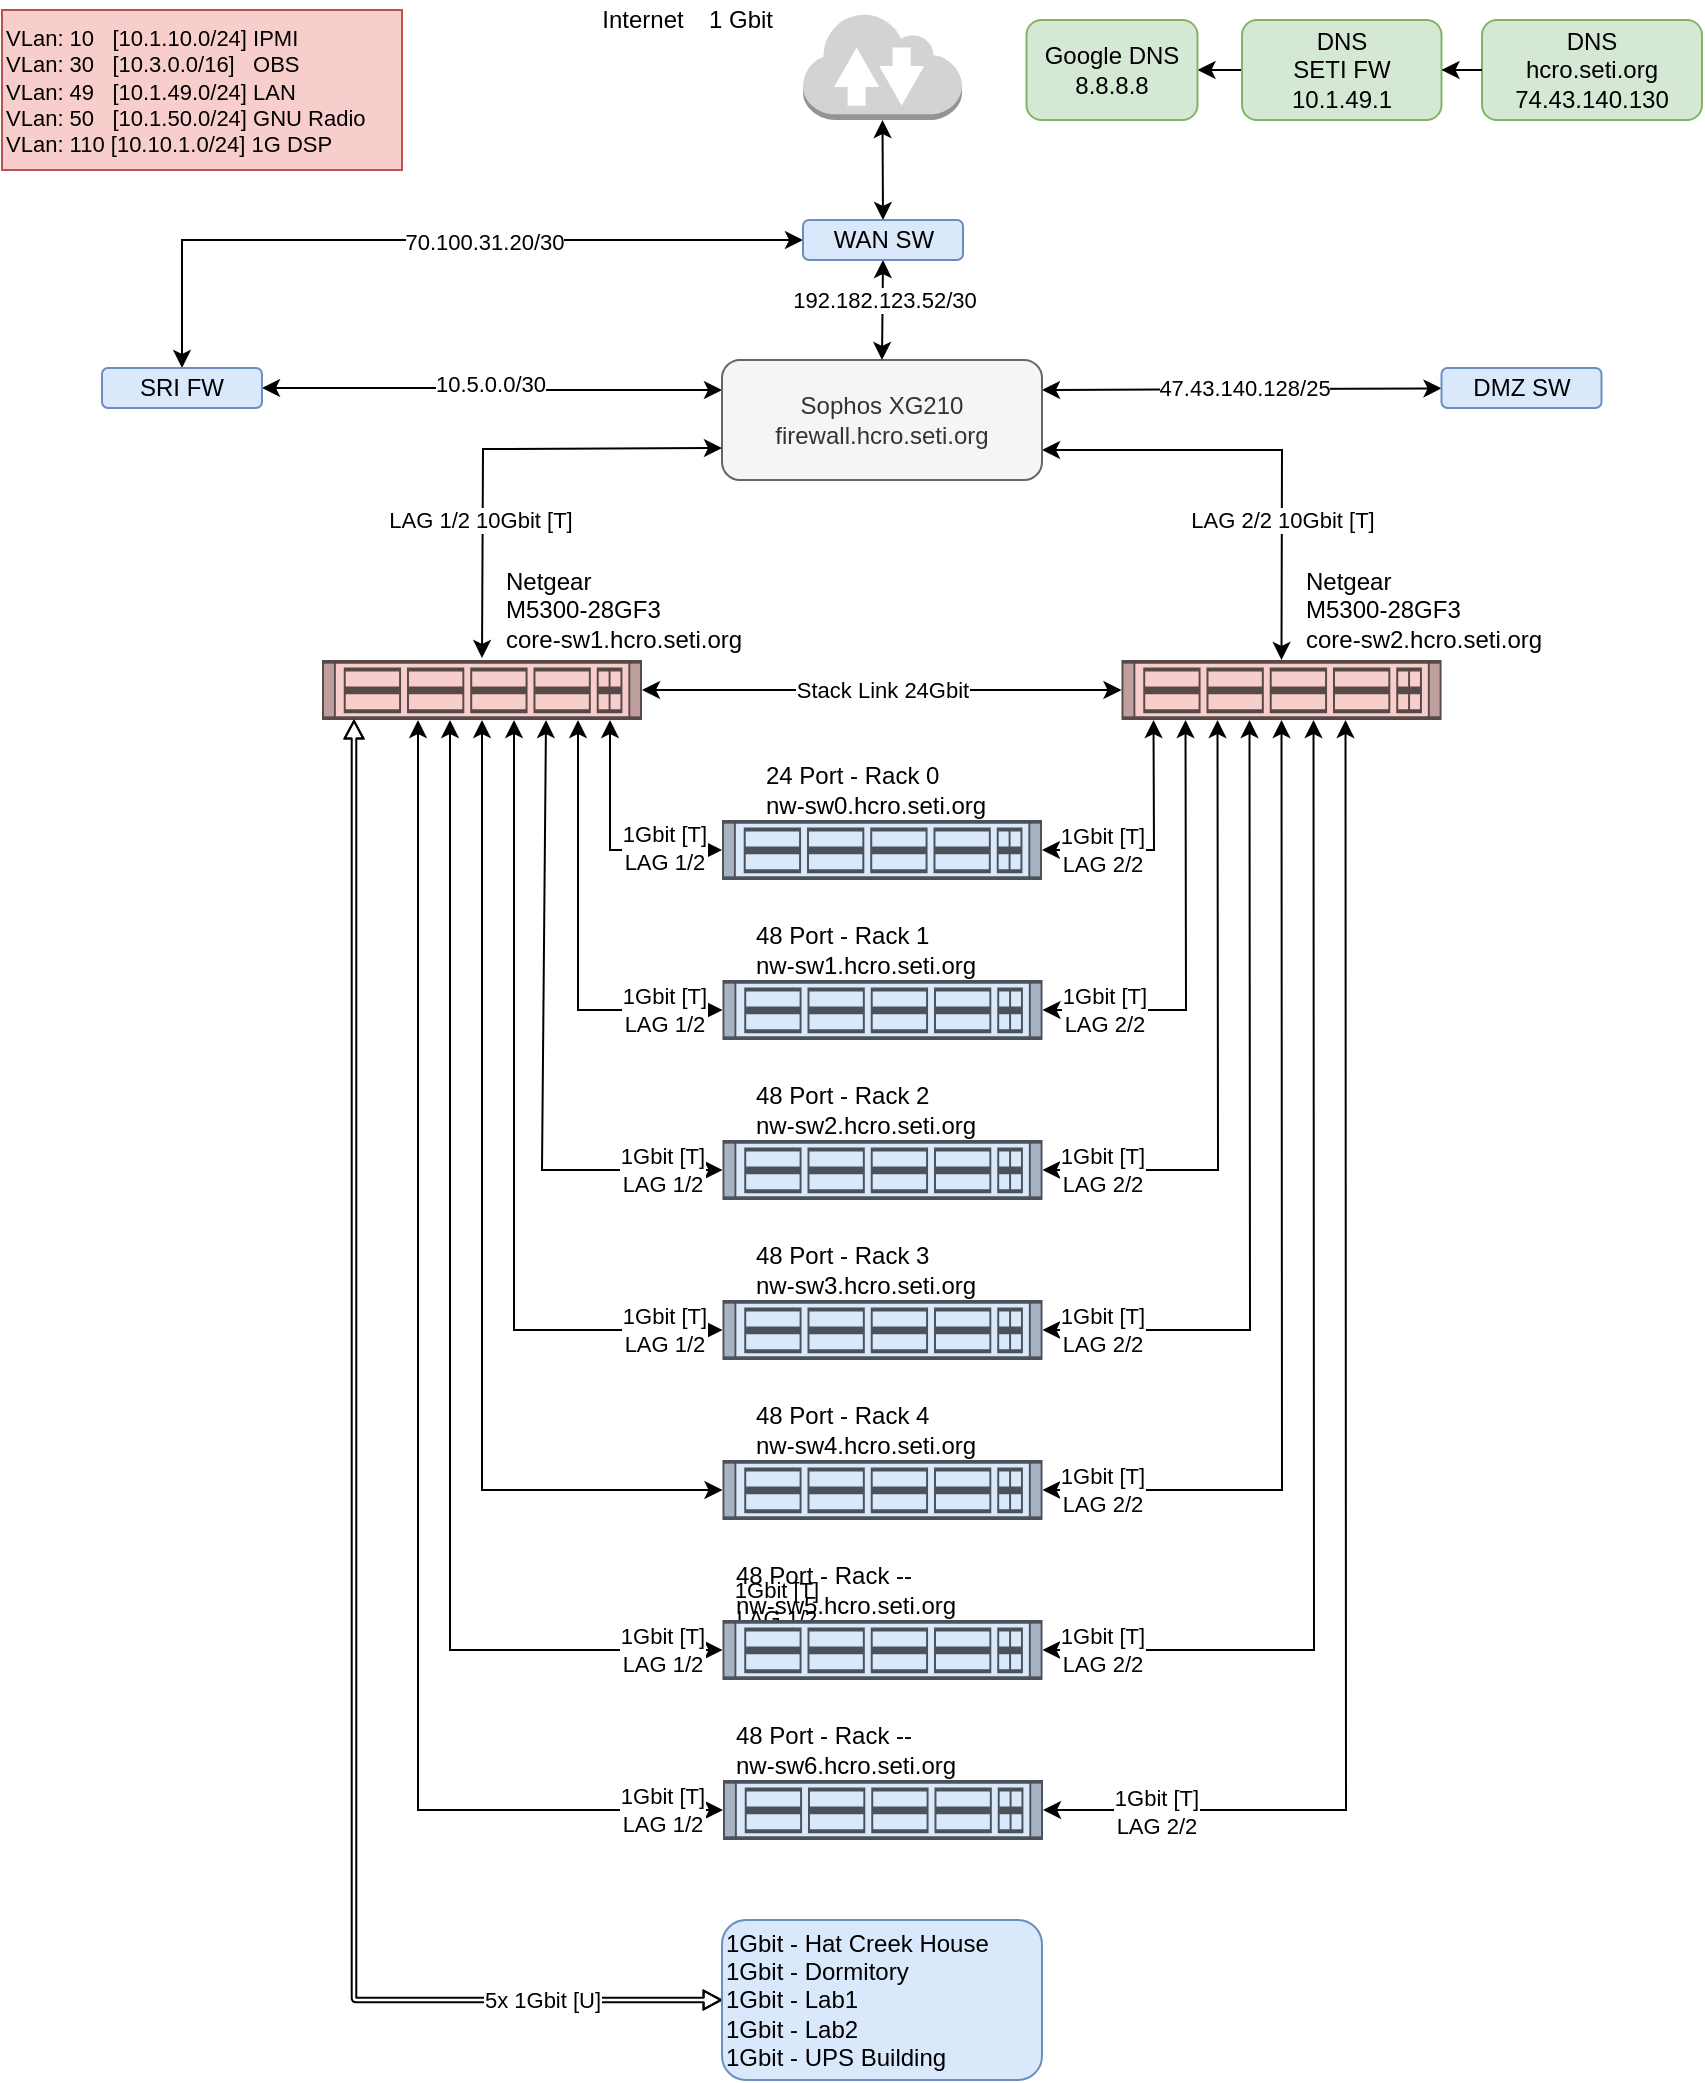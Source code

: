<mxfile version="13.7.9" type="device"><diagram id="acVlcwg54Op8fTkylgdc" name="Page-1"><mxGraphModel dx="1606" dy="892" grid="1" gridSize="10" guides="1" tooltips="1" connect="1" arrows="1" fold="1" page="1" pageScale="1" pageWidth="850" pageHeight="1100" math="0" shadow="0"><root><mxCell id="0"/><mxCell id="1" parent="0"/><mxCell id="Hm1WOY6nIJTZlzuOTEKv-63" style="edgeStyle=none;rounded=0;orthogonalLoop=1;jettySize=auto;html=1;exitX=0.5;exitY=1;exitDx=0;exitDy=0;exitPerimeter=0;entryX=0.5;entryY=0;entryDx=0;entryDy=0;startArrow=classic;startFill=1;" edge="1" parent="1" source="-Wp-BzOfsB0NkwMg3vQa-1" target="Hm1WOY6nIJTZlzuOTEKv-62"><mxGeometry relative="1" as="geometry"/></mxCell><mxCell id="-Wp-BzOfsB0NkwMg3vQa-1" value="" style="outlineConnect=0;dashed=0;verticalLabelPosition=bottom;verticalAlign=top;align=center;html=1;shape=mxgraph.aws3.internet_2;fillColor=#D2D3D3;gradientColor=none;" parent="1" vertex="1"><mxGeometry x="400.5" y="6" width="79.5" height="54" as="geometry"/></mxCell><mxCell id="QnEzOyH5O82RgATfIk3K-3" style="edgeStyle=orthogonalEdgeStyle;rounded=0;orthogonalLoop=1;jettySize=auto;html=1;exitX=0;exitY=0.25;exitDx=0;exitDy=0;startArrow=classic;startFill=1;" parent="1" source="-Wp-BzOfsB0NkwMg3vQa-2" target="-Wp-BzOfsB0NkwMg3vQa-12" edge="1"><mxGeometry relative="1" as="geometry"/></mxCell><mxCell id="QnEzOyH5O82RgATfIk3K-20" value="10.5.0.0/30" style="edgeLabel;html=1;align=center;verticalAlign=middle;resizable=0;points=[];" parent="QnEzOyH5O82RgATfIk3K-3" vertex="1" connectable="0"><mxGeometry x="0.018" y="-2" relative="1" as="geometry"><mxPoint as="offset"/></mxGeometry></mxCell><mxCell id="Hm1WOY6nIJTZlzuOTEKv-7" style="edgeStyle=none;rounded=0;orthogonalLoop=1;jettySize=auto;html=1;exitX=1;exitY=0.75;exitDx=0;exitDy=0;entryX=0.5;entryY=0;entryDx=0;entryDy=0;startArrow=classic;startFill=1;" edge="1" parent="1" source="-Wp-BzOfsB0NkwMg3vQa-2" target="Hm1WOY6nIJTZlzuOTEKv-6"><mxGeometry relative="1" as="geometry"><Array as="points"><mxPoint x="640" y="225"/></Array></mxGeometry></mxCell><mxCell id="Hm1WOY6nIJTZlzuOTEKv-21" value="LAG 2/2 10Gbit [T]" style="edgeLabel;html=1;align=center;verticalAlign=middle;resizable=0;points=[];" vertex="1" connectable="0" parent="Hm1WOY6nIJTZlzuOTEKv-7"><mxGeometry x="0.067" y="-38" relative="1" as="geometry"><mxPoint x="37.75" y="35.09" as="offset"/></mxGeometry></mxCell><mxCell id="Hm1WOY6nIJTZlzuOTEKv-10" style="edgeStyle=none;rounded=0;orthogonalLoop=1;jettySize=auto;html=1;exitX=1;exitY=0.25;exitDx=0;exitDy=0;startArrow=classic;startFill=1;" edge="1" parent="1" source="-Wp-BzOfsB0NkwMg3vQa-2" target="Hm1WOY6nIJTZlzuOTEKv-9"><mxGeometry relative="1" as="geometry"/></mxCell><mxCell id="Hm1WOY6nIJTZlzuOTEKv-11" value="47.43.140.128/25" style="edgeLabel;html=1;align=center;verticalAlign=middle;resizable=0;points=[];" vertex="1" connectable="0" parent="Hm1WOY6nIJTZlzuOTEKv-10"><mxGeometry x="0.011" y="1" relative="1" as="geometry"><mxPoint as="offset"/></mxGeometry></mxCell><mxCell id="-Wp-BzOfsB0NkwMg3vQa-2" value="Sophos XG210&lt;br&gt;firewall.hcro.seti.org" style="rounded=1;whiteSpace=wrap;html=1;fillColor=#f5f5f5;strokeColor=#666666;fontColor=#333333;" parent="1" vertex="1"><mxGeometry x="360" y="180" width="160" height="60" as="geometry"/></mxCell><mxCell id="-Wp-BzOfsB0NkwMg3vQa-3" value="" style="endArrow=classic;startArrow=classic;html=1;entryX=0.5;entryY=0;entryDx=0;entryDy=0;exitX=0.5;exitY=1;exitDx=0;exitDy=0;" parent="1" source="Hm1WOY6nIJTZlzuOTEKv-62" target="-Wp-BzOfsB0NkwMg3vQa-2" edge="1"><mxGeometry width="50" height="50" relative="1" as="geometry"><mxPoint x="425" y="100" as="sourcePoint"/><mxPoint x="160" y="280" as="targetPoint"/></mxGeometry></mxCell><mxCell id="QnEzOyH5O82RgATfIk3K-26" value="192.182.123.52/30" style="edgeLabel;html=1;align=center;verticalAlign=middle;resizable=0;points=[];" parent="-Wp-BzOfsB0NkwMg3vQa-3" vertex="1" connectable="0"><mxGeometry x="-0.036" y="-1" relative="1" as="geometry"><mxPoint x="0.99" y="-4.16" as="offset"/></mxGeometry></mxCell><mxCell id="Hm1WOY6nIJTZlzuOTEKv-64" style="edgeStyle=none;rounded=0;orthogonalLoop=1;jettySize=auto;html=1;exitX=0.5;exitY=0;exitDx=0;exitDy=0;entryX=0;entryY=0.5;entryDx=0;entryDy=0;startArrow=classic;startFill=1;" edge="1" parent="1" source="-Wp-BzOfsB0NkwMg3vQa-12" target="Hm1WOY6nIJTZlzuOTEKv-62"><mxGeometry relative="1" as="geometry"><Array as="points"><mxPoint x="90" y="120"/></Array></mxGeometry></mxCell><mxCell id="Hm1WOY6nIJTZlzuOTEKv-66" value="70.100.31.20/30" style="edgeLabel;html=1;align=center;verticalAlign=middle;resizable=0;points=[];" vertex="1" connectable="0" parent="Hm1WOY6nIJTZlzuOTEKv-64"><mxGeometry x="0.146" y="-1" relative="1" as="geometry"><mxPoint as="offset"/></mxGeometry></mxCell><mxCell id="-Wp-BzOfsB0NkwMg3vQa-12" value="SRI FW" style="rounded=1;whiteSpace=wrap;html=1;fillColor=#dae8fc;strokeColor=#6c8ebf;" parent="1" vertex="1"><mxGeometry x="50" y="184" width="80" height="20" as="geometry"/></mxCell><mxCell id="W76YgXxEqbnLoTMk_vsw-1" value="Internet" style="text;html=1;align=center;verticalAlign=middle;resizable=0;points=[];autosize=1;" parent="1" vertex="1"><mxGeometry x="290" width="60" height="20" as="geometry"/></mxCell><mxCell id="W76YgXxEqbnLoTMk_vsw-2" value="1 Gbit" style="text;html=1;align=center;verticalAlign=middle;resizable=0;points=[];autosize=1;" parent="1" vertex="1"><mxGeometry x="344.25" width="50" height="20" as="geometry"/></mxCell><mxCell id="QnEzOyH5O82RgATfIk3K-8" style="edgeStyle=orthogonalEdgeStyle;rounded=0;orthogonalLoop=1;jettySize=auto;html=1;exitX=0;exitY=0.75;exitDx=0;exitDy=0;startArrow=classic;startFill=1;entryX=0.5;entryY=0;entryDx=0;entryDy=0;" parent="1" edge="1"><mxGeometry relative="1" as="geometry"><mxPoint x="360" y="224" as="sourcePoint"/><mxPoint x="240" y="329" as="targetPoint"/></mxGeometry></mxCell><mxCell id="Hm1WOY6nIJTZlzuOTEKv-20" value="LAG 1/2 10Gbit [T]" style="edgeLabel;html=1;align=center;verticalAlign=middle;resizable=0;points=[];" vertex="1" connectable="0" parent="QnEzOyH5O82RgATfIk3K-8"><mxGeometry x="0.067" y="35" relative="1" as="geometry"><mxPoint x="-37" y="35" as="offset"/></mxGeometry></mxCell><mxCell id="QnEzOyH5O82RgATfIk3K-43" value="DNS&lt;br&gt;hcro.seti.org&lt;br&gt;74.43.140.130" style="rounded=1;whiteSpace=wrap;html=1;fillColor=#d5e8d4;strokeColor=#82b366;" parent="1" vertex="1"><mxGeometry x="740" y="10" width="110" height="50" as="geometry"/></mxCell><mxCell id="QnEzOyH5O82RgATfIk3K-46" style="edgeStyle=orthogonalEdgeStyle;rounded=0;orthogonalLoop=1;jettySize=auto;html=1;entryX=0;entryY=0.5;entryDx=0;entryDy=0;startArrow=classic;startFill=1;endArrow=none;endFill=0;" parent="1" source="QnEzOyH5O82RgATfIk3K-44" target="QnEzOyH5O82RgATfIk3K-43" edge="1"><mxGeometry relative="1" as="geometry"/></mxCell><mxCell id="QnEzOyH5O82RgATfIk3K-47" style="edgeStyle=orthogonalEdgeStyle;rounded=0;orthogonalLoop=1;jettySize=auto;html=1;entryX=1;entryY=0.5;entryDx=0;entryDy=0;startArrow=none;startFill=0;endArrow=classic;endFill=1;" parent="1" source="QnEzOyH5O82RgATfIk3K-44" target="QnEzOyH5O82RgATfIk3K-45" edge="1"><mxGeometry relative="1" as="geometry"/></mxCell><mxCell id="QnEzOyH5O82RgATfIk3K-44" value="DNS&lt;br&gt;SETI FW&lt;br&gt;10.1.49.1" style="rounded=1;whiteSpace=wrap;html=1;fillColor=#d5e8d4;strokeColor=#82b366;" parent="1" vertex="1"><mxGeometry x="620" y="10" width="99.75" height="50" as="geometry"/></mxCell><mxCell id="QnEzOyH5O82RgATfIk3K-45" value="Google DNS&lt;br&gt;8.8.8.8" style="rounded=1;whiteSpace=wrap;html=1;fillColor=#d5e8d4;strokeColor=#82b366;" parent="1" vertex="1"><mxGeometry x="512.25" y="10" width="85.5" height="50" as="geometry"/></mxCell><mxCell id="Hm1WOY6nIJTZlzuOTEKv-28" style="edgeStyle=none;rounded=0;orthogonalLoop=1;jettySize=auto;html=1;exitX=0.7;exitY=1;exitDx=0;exitDy=0;entryX=0;entryY=0.5;entryDx=0;entryDy=0;startArrow=classic;startFill=1;" edge="1" parent="1" source="pl-7MKPq9duxqX2L7ix8-8" target="Hm1WOY6nIJTZlzuOTEKv-15"><mxGeometry relative="1" as="geometry"><Array as="points"><mxPoint x="270" y="585"/></Array></mxGeometry></mxCell><mxCell id="Hm1WOY6nIJTZlzuOTEKv-39" value="1Gbit [T]&lt;br&gt;LAG 1/2" style="edgeLabel;html=1;align=center;verticalAlign=middle;resizable=0;points=[];" vertex="1" connectable="0" parent="Hm1WOY6nIJTZlzuOTEKv-28"><mxGeometry x="0.418" y="39" relative="1" as="geometry"><mxPoint x="20.99" y="1.33" as="offset"/></mxGeometry></mxCell><mxCell id="Hm1WOY6nIJTZlzuOTEKv-32" style="edgeStyle=none;rounded=0;orthogonalLoop=1;jettySize=auto;html=1;exitX=0.5;exitY=1;exitDx=0;exitDy=0;entryX=0;entryY=0.5;entryDx=0;entryDy=0;startArrow=classic;startFill=1;" edge="1" parent="1" source="pl-7MKPq9duxqX2L7ix8-8" target="Hm1WOY6nIJTZlzuOTEKv-14"><mxGeometry relative="1" as="geometry"><Array as="points"><mxPoint x="240" y="745"/></Array></mxGeometry></mxCell><mxCell id="Hm1WOY6nIJTZlzuOTEKv-43" value="1Gbit [T]&lt;br&gt;LAG 1/2" style="edgeLabel;html=1;align=center;verticalAlign=middle;resizable=0;points=[];" vertex="1" connectable="0" parent="Hm1WOY6nIJTZlzuOTEKv-32"><mxGeometry x="0.523" y="57" relative="1" as="geometry"><mxPoint x="90" y="57" as="offset"/></mxGeometry></mxCell><mxCell id="Hm1WOY6nIJTZlzuOTEKv-35" style="edgeStyle=none;rounded=0;orthogonalLoop=1;jettySize=auto;html=1;exitX=0.4;exitY=1;exitDx=0;exitDy=0;entryX=0;entryY=0.5;entryDx=0;entryDy=0;startArrow=classic;startFill=1;" edge="1" parent="1" source="pl-7MKPq9duxqX2L7ix8-8" target="Hm1WOY6nIJTZlzuOTEKv-33"><mxGeometry relative="1" as="geometry"><Array as="points"><mxPoint x="224" y="825"/></Array></mxGeometry></mxCell><mxCell id="Hm1WOY6nIJTZlzuOTEKv-45" value="1Gbit [T]&lt;br&gt;LAG 1/2" style="edgeLabel;html=1;align=center;verticalAlign=middle;resizable=0;points=[];" vertex="1" connectable="0" parent="Hm1WOY6nIJTZlzuOTEKv-35"><mxGeometry x="0.863" y="1" relative="1" as="geometry"><mxPoint x="11" y="1" as="offset"/></mxGeometry></mxCell><mxCell id="pl-7MKPq9duxqX2L7ix8-8" value="" style="shape=mxgraph.rack.cisco.cisco_nexus_3048_switch;html=1;labelPosition=right;align=left;spacingLeft=15;dashed=0;shadow=0;fillColor=#f8cecc;strokeColor=#b85450;points=[[0.25,0],[0.5,0],[0.75,0],[0,0.25],[0,0.5],[0,0.75],[0.1,1],[0.2,1],[0.3,1],[0.4,1],[0.5,1],[0.6,1],[0.7,1],[0.8,1],[0.9,1],[1,0.25],[1,0.5],[1,0.75]]" parent="1" vertex="1"><mxGeometry x="160" y="330" width="160" height="30" as="geometry"/></mxCell><mxCell id="pl-7MKPq9duxqX2L7ix8-22" value="Netgear&lt;br&gt;M5300-28GF3&lt;br&gt;core-sw1.hcro.seti.org" style="text;html=1;align=left;verticalAlign=middle;resizable=0;points=[];autosize=1;" parent="1" vertex="1"><mxGeometry x="250" y="280" width="130" height="50" as="geometry"/></mxCell><mxCell id="pl-7MKPq9duxqX2L7ix8-30" value="" style="shape=flexArrow;html=1;strokeColor=#000000;startArrow=block;sourcePerimeterSpacing=0;strokeWidth=1;endWidth=6.122;startWidth=6.122;targetPerimeterSpacing=0;startSize=2.571;width=2.286;endSize=2.571;exitX=0.1;exitY=1;exitDx=0;exitDy=0;entryX=0;entryY=0.5;entryDx=0;entryDy=0;" parent="1" edge="1" target="Hm1WOY6nIJTZlzuOTEKv-61" source="pl-7MKPq9duxqX2L7ix8-8"><mxGeometry width="50" height="50" relative="1" as="geometry"><mxPoint x="170" y="1020" as="sourcePoint"/><mxPoint x="259" y="1020" as="targetPoint"/><Array as="points"><mxPoint x="176" y="1000"/></Array></mxGeometry></mxCell><mxCell id="pl-7MKPq9duxqX2L7ix8-31" value="5x 1Gbit [U]" style="edgeLabel;html=1;align=center;verticalAlign=middle;resizable=0;points=[];" parent="pl-7MKPq9duxqX2L7ix8-30" vertex="1" connectable="0"><mxGeometry x="0.264" relative="1" as="geometry"><mxPoint x="94" y="119.17" as="offset"/></mxGeometry></mxCell><mxCell id="pl-7MKPq9duxqX2L7ix8-35" value="&lt;span style=&quot;font-size: 11px&quot;&gt;VLan: 10&amp;nbsp; &amp;nbsp;[10.1.10.0/24] IPMI&lt;/span&gt;&lt;br style=&quot;font-size: 11px&quot;&gt;&lt;div style=&quot;font-size: 11px&quot;&gt;VLan: 30&amp;nbsp; &amp;nbsp;[10.3.0.0/16]&amp;nbsp; &amp;nbsp;OBS&lt;/div&gt;&lt;div style=&quot;font-size: 11px&quot;&gt;VLan: 49&amp;nbsp; &amp;nbsp;[10.1.49.0/24] LAN&lt;/div&gt;&lt;div style=&quot;font-size: 11px&quot;&gt;VLan: 50&amp;nbsp; &amp;nbsp;[10.1.50.0/24] GNU Radio&lt;/div&gt;&lt;div style=&quot;font-size: 11px&quot;&gt;&lt;span&gt;VLan: 110 [10.10.1.0/24] 1G DSP&lt;/span&gt;&lt;/div&gt;" style="text;html=1;align=left;verticalAlign=middle;resizable=0;points=[];autosize=1;fillColor=#f8cecc;strokeColor=#b85450;" parent="1" vertex="1"><mxGeometry y="5" width="200" height="80" as="geometry"/></mxCell><mxCell id="Hm1WOY6nIJTZlzuOTEKv-8" value="Stack Link 24Gbit" style="edgeStyle=none;rounded=0;orthogonalLoop=1;jettySize=auto;html=1;exitX=0;exitY=0.5;exitDx=0;exitDy=0;entryX=1;entryY=0.5;entryDx=0;entryDy=0;startArrow=classic;startFill=1;" edge="1" parent="1" source="Hm1WOY6nIJTZlzuOTEKv-6" target="pl-7MKPq9duxqX2L7ix8-8"><mxGeometry relative="1" as="geometry"/></mxCell><mxCell id="Hm1WOY6nIJTZlzuOTEKv-22" value="1Gbit [T]&lt;br&gt;LAG 2/2" style="edgeStyle=none;rounded=0;orthogonalLoop=1;jettySize=auto;html=1;exitX=0.1;exitY=1;exitDx=0;exitDy=0;entryX=1;entryY=0.5;entryDx=0;entryDy=0;startArrow=classic;startFill=1;" edge="1" parent="1" source="Hm1WOY6nIJTZlzuOTEKv-6" target="Hm1WOY6nIJTZlzuOTEKv-12"><mxGeometry x="0.504" relative="1" as="geometry"><Array as="points"><mxPoint x="576" y="425"/></Array><mxPoint as="offset"/></mxGeometry></mxCell><mxCell id="Hm1WOY6nIJTZlzuOTEKv-26" value="1Gbit [T]&lt;br&gt;LAG 2/2" style="edgeStyle=none;rounded=0;orthogonalLoop=1;jettySize=auto;html=1;exitX=0.3;exitY=1;exitDx=0;exitDy=0;entryX=1;entryY=0.5;entryDx=0;entryDy=0;startArrow=classic;startFill=1;" edge="1" parent="1" source="Hm1WOY6nIJTZlzuOTEKv-6" target="Hm1WOY6nIJTZlzuOTEKv-15"><mxGeometry x="0.81" relative="1" as="geometry"><Array as="points"><mxPoint x="608" y="585"/><mxPoint x="540" y="585"/></Array><mxPoint as="offset"/></mxGeometry></mxCell><mxCell id="Hm1WOY6nIJTZlzuOTEKv-27" style="edgeStyle=none;rounded=0;orthogonalLoop=1;jettySize=auto;html=1;exitX=0.2;exitY=1;exitDx=0;exitDy=0;entryX=1;entryY=0.5;entryDx=0;entryDy=0;startArrow=classic;startFill=1;" edge="1" parent="1" source="Hm1WOY6nIJTZlzuOTEKv-6" target="Hm1WOY6nIJTZlzuOTEKv-13"><mxGeometry relative="1" as="geometry"><Array as="points"><mxPoint x="592" y="505"/></Array></mxGeometry></mxCell><mxCell id="Hm1WOY6nIJTZlzuOTEKv-37" value="1Gbit [T]&lt;br&gt;LAG 2/2" style="edgeLabel;html=1;align=center;verticalAlign=middle;resizable=0;points=[];" vertex="1" connectable="0" parent="Hm1WOY6nIJTZlzuOTEKv-27"><mxGeometry x="0.658" y="-1" relative="1" as="geometry"><mxPoint x="-7" y="1" as="offset"/></mxGeometry></mxCell><mxCell id="Hm1WOY6nIJTZlzuOTEKv-29" style="edgeStyle=none;rounded=0;orthogonalLoop=1;jettySize=auto;html=1;exitX=0.4;exitY=1;exitDx=0;exitDy=0;entryX=1;entryY=0.5;entryDx=0;entryDy=0;startArrow=classic;startFill=1;" edge="1" parent="1" source="Hm1WOY6nIJTZlzuOTEKv-6" target="Hm1WOY6nIJTZlzuOTEKv-16"><mxGeometry relative="1" as="geometry"><Array as="points"><mxPoint x="624" y="665"/></Array></mxGeometry></mxCell><mxCell id="Hm1WOY6nIJTZlzuOTEKv-40" value="1Gbit [T]&lt;br&gt;LAG 2/2" style="edgeLabel;html=1;align=center;verticalAlign=middle;resizable=0;points=[];" vertex="1" connectable="0" parent="Hm1WOY6nIJTZlzuOTEKv-29"><mxGeometry x="0.855" y="1" relative="1" as="geometry"><mxPoint x="0.17" y="-1" as="offset"/></mxGeometry></mxCell><mxCell id="Hm1WOY6nIJTZlzuOTEKv-31" style="edgeStyle=none;rounded=0;orthogonalLoop=1;jettySize=auto;html=1;exitX=0.5;exitY=1;exitDx=0;exitDy=0;entryX=1;entryY=0.5;entryDx=0;entryDy=0;startArrow=classic;startFill=1;" edge="1" parent="1" source="Hm1WOY6nIJTZlzuOTEKv-6" target="Hm1WOY6nIJTZlzuOTEKv-14"><mxGeometry relative="1" as="geometry"><Array as="points"><mxPoint x="640" y="745"/></Array></mxGeometry></mxCell><mxCell id="Hm1WOY6nIJTZlzuOTEKv-42" value="1Gbit [T]&lt;br&gt;LAG 2/2" style="edgeLabel;html=1;align=center;verticalAlign=middle;resizable=0;points=[];" vertex="1" connectable="0" parent="Hm1WOY6nIJTZlzuOTEKv-31"><mxGeometry x="0.856" y="1" relative="1" as="geometry"><mxPoint x="-6.67" y="-1" as="offset"/></mxGeometry></mxCell><mxCell id="Hm1WOY6nIJTZlzuOTEKv-6" value="" style="shape=mxgraph.rack.cisco.cisco_nexus_3048_switch;html=1;labelPosition=right;align=left;spacingLeft=15;dashed=0;shadow=0;fillColor=#f8cecc;strokeColor=#b85450;points=[[0.25,0],[0.5,0],[0.75,0],[0,0.25],[0,0.5],[0,0.75],[0.1,1],[0.2,1],[0.3,1],[0.4,1],[0.5,1],[0.6,1],[0.7,1],[0.8,1],[0.9,1],[1,0.25],[1,0.5],[1,0.75]]" vertex="1" parent="1"><mxGeometry x="559.75" y="330" width="160" height="30" as="geometry"/></mxCell><mxCell id="Hm1WOY6nIJTZlzuOTEKv-9" value="DMZ SW" style="rounded=1;whiteSpace=wrap;html=1;fillColor=#dae8fc;strokeColor=#6c8ebf;" vertex="1" parent="1"><mxGeometry x="719.75" y="184" width="80" height="20" as="geometry"/></mxCell><mxCell id="Hm1WOY6nIJTZlzuOTEKv-23" style="edgeStyle=none;rounded=0;orthogonalLoop=1;jettySize=auto;html=1;exitX=0;exitY=0.5;exitDx=0;exitDy=0;entryX=0.9;entryY=1;entryDx=0;entryDy=0;startArrow=classic;startFill=1;" edge="1" parent="1" source="Hm1WOY6nIJTZlzuOTEKv-12" target="pl-7MKPq9duxqX2L7ix8-8"><mxGeometry relative="1" as="geometry"><Array as="points"><mxPoint x="304" y="425"/></Array></mxGeometry></mxCell><mxCell id="Hm1WOY6nIJTZlzuOTEKv-36" value="1Gbit [T]&lt;br&gt;LAG 1/2" style="edgeLabel;html=1;align=center;verticalAlign=middle;resizable=0;points=[];" vertex="1" connectable="0" parent="Hm1WOY6nIJTZlzuOTEKv-23"><mxGeometry x="-0.515" y="-1" relative="1" as="geometry"><mxPoint as="offset"/></mxGeometry></mxCell><mxCell id="Hm1WOY6nIJTZlzuOTEKv-12" value="" style="shape=mxgraph.rack.cisco.cisco_nexus_3048_switch;html=1;labelPosition=right;align=left;spacingLeft=15;dashed=0;shadow=0;fillColor=#dae8fc;strokeColor=#6c8ebf;points=[[0.25,0],[0.5,0],[0.75,0],[0,0.25],[0,0.5],[0,0.75],[0.25,1],[0.5,1],[0.75,1],[1,0.25],[1,0.5],[1,0.75]]" vertex="1" parent="1"><mxGeometry x="360" y="410" width="160" height="30" as="geometry"/></mxCell><mxCell id="Hm1WOY6nIJTZlzuOTEKv-25" style="edgeStyle=none;rounded=0;orthogonalLoop=1;jettySize=auto;html=1;exitX=0;exitY=0.5;exitDx=0;exitDy=0;entryX=0.8;entryY=1;entryDx=0;entryDy=0;startArrow=classic;startFill=1;" edge="1" parent="1" source="Hm1WOY6nIJTZlzuOTEKv-13" target="pl-7MKPq9duxqX2L7ix8-8"><mxGeometry relative="1" as="geometry"><Array as="points"><mxPoint x="288" y="505"/></Array></mxGeometry></mxCell><mxCell id="Hm1WOY6nIJTZlzuOTEKv-38" value="1Gbit [T]&lt;br&gt;LAG 1/2" style="edgeLabel;html=1;align=center;verticalAlign=middle;resizable=0;points=[];" vertex="1" connectable="0" parent="Hm1WOY6nIJTZlzuOTEKv-25"><mxGeometry x="-0.651" relative="1" as="geometry"><mxPoint x="8.08" as="offset"/></mxGeometry></mxCell><mxCell id="Hm1WOY6nIJTZlzuOTEKv-13" value="" style="shape=mxgraph.rack.cisco.cisco_nexus_3048_switch;html=1;labelPosition=right;align=left;spacingLeft=15;dashed=0;shadow=0;fillColor=#dae8fc;strokeColor=#6c8ebf;points=[[0.25,0],[0.5,0],[0.75,0],[0,0.25],[0,0.5],[0,0.75],[0.25,1],[0.5,1],[0.75,1],[1,0.25],[1,0.5],[1,0.75]]" vertex="1" parent="1"><mxGeometry x="360.25" y="490" width="160" height="30" as="geometry"/></mxCell><mxCell id="Hm1WOY6nIJTZlzuOTEKv-14" value="" style="shape=mxgraph.rack.cisco.cisco_nexus_3048_switch;html=1;labelPosition=right;align=left;spacingLeft=15;dashed=0;shadow=0;fillColor=#dae8fc;strokeColor=#6c8ebf;points=[[0.25,0],[0.5,0],[0.75,0],[0,0.25],[0,0.5],[0,0.75],[0.25,1],[0.5,1],[0.75,1],[1,0.25],[1,0.5],[1,0.75]]" vertex="1" parent="1"><mxGeometry x="360.25" y="730" width="160" height="30" as="geometry"/></mxCell><mxCell id="Hm1WOY6nIJTZlzuOTEKv-15" value="" style="shape=mxgraph.rack.cisco.cisco_nexus_3048_switch;html=1;labelPosition=right;align=left;spacingLeft=15;dashed=0;shadow=0;fillColor=#dae8fc;strokeColor=#6c8ebf;points=[[0.25,0],[0.5,0],[0.75,0],[0,0.25],[0,0.5],[0,0.75],[0.25,1],[0.5,1],[0.75,1],[1,0.25],[1,0.5],[1,0.75]]" vertex="1" parent="1"><mxGeometry x="360.25" y="570" width="160" height="30" as="geometry"/></mxCell><mxCell id="Hm1WOY6nIJTZlzuOTEKv-30" style="edgeStyle=none;rounded=0;orthogonalLoop=1;jettySize=auto;html=1;exitX=0;exitY=0.5;exitDx=0;exitDy=0;entryX=0.6;entryY=1;entryDx=0;entryDy=0;startArrow=classic;startFill=1;" edge="1" parent="1" source="Hm1WOY6nIJTZlzuOTEKv-16" target="pl-7MKPq9duxqX2L7ix8-8"><mxGeometry relative="1" as="geometry"><Array as="points"><mxPoint x="256" y="665"/></Array></mxGeometry></mxCell><mxCell id="Hm1WOY6nIJTZlzuOTEKv-41" value="1Gbit [T]&lt;br&gt;LAG 1/2" style="edgeLabel;html=1;align=center;verticalAlign=middle;resizable=0;points=[];" vertex="1" connectable="0" parent="Hm1WOY6nIJTZlzuOTEKv-30"><mxGeometry x="-0.843" y="1" relative="1" as="geometry"><mxPoint x="2.25" y="-1" as="offset"/></mxGeometry></mxCell><mxCell id="Hm1WOY6nIJTZlzuOTEKv-16" value="" style="shape=mxgraph.rack.cisco.cisco_nexus_3048_switch;html=1;labelPosition=right;align=left;spacingLeft=15;dashed=0;shadow=0;fillColor=#dae8fc;strokeColor=#6c8ebf;points=[[0.25,0],[0.5,0],[0.75,0],[0,0.25],[0,0.5],[0,0.75],[0.25,1],[0.5,1],[0.75,1],[1,0.25],[1,0.5],[1,0.75]]" vertex="1" parent="1"><mxGeometry x="360.25" y="650" width="160" height="30" as="geometry"/></mxCell><mxCell id="Hm1WOY6nIJTZlzuOTEKv-17" value="Netgear&lt;br&gt;M5300-28GF3&lt;br&gt;core-sw2.hcro.seti.org" style="text;html=1;align=left;verticalAlign=middle;resizable=0;points=[];autosize=1;" vertex="1" parent="1"><mxGeometry x="650" y="280" width="130" height="50" as="geometry"/></mxCell><mxCell id="Hm1WOY6nIJTZlzuOTEKv-34" style="edgeStyle=none;rounded=0;orthogonalLoop=1;jettySize=auto;html=1;exitX=1;exitY=0.5;exitDx=0;exitDy=0;entryX=0.6;entryY=1;entryDx=0;entryDy=0;startArrow=classic;startFill=1;" edge="1" parent="1" source="Hm1WOY6nIJTZlzuOTEKv-33" target="Hm1WOY6nIJTZlzuOTEKv-6"><mxGeometry relative="1" as="geometry"><Array as="points"><mxPoint x="656" y="825"/></Array></mxGeometry></mxCell><mxCell id="Hm1WOY6nIJTZlzuOTEKv-44" value="1Gbit [T]&lt;br&gt;LAG 2/2" style="edgeLabel;html=1;align=center;verticalAlign=middle;resizable=0;points=[];" vertex="1" connectable="0" parent="Hm1WOY6nIJTZlzuOTEKv-34"><mxGeometry x="-0.865" relative="1" as="geometry"><mxPoint x="-11.08" as="offset"/></mxGeometry></mxCell><mxCell id="Hm1WOY6nIJTZlzuOTEKv-33" value="" style="shape=mxgraph.rack.cisco.cisco_nexus_3048_switch;html=1;labelPosition=right;align=left;spacingLeft=15;dashed=0;shadow=0;fillColor=#dae8fc;strokeColor=#6c8ebf;points=[[0.25,0],[0.5,0],[0.75,0],[0,0.25],[0,0.5],[0,0.75],[0.25,1],[0.5,1],[0.75,1],[1,0.25],[1,0.5],[1,0.75]]" vertex="1" parent="1"><mxGeometry x="360.25" y="810" width="160" height="30" as="geometry"/></mxCell><mxCell id="Hm1WOY6nIJTZlzuOTEKv-46" value="24 Port - Rack 0&lt;br&gt;nw-sw0.hcro.seti.org" style="text;html=1;align=left;verticalAlign=middle;resizable=0;points=[];autosize=1;" vertex="1" parent="1"><mxGeometry x="380" y="380" width="130" height="30" as="geometry"/></mxCell><mxCell id="Hm1WOY6nIJTZlzuOTEKv-47" value="48 Port - Rack 1&lt;br&gt;nw-sw1.hcro.seti.org" style="text;html=1;align=left;verticalAlign=middle;resizable=0;points=[];autosize=1;" vertex="1" parent="1"><mxGeometry x="375" y="460" width="130" height="30" as="geometry"/></mxCell><mxCell id="Hm1WOY6nIJTZlzuOTEKv-48" value="48 Port - Rack 2&lt;br&gt;nw-sw2.hcro.seti.org" style="text;html=1;align=left;verticalAlign=middle;resizable=0;points=[];autosize=1;" vertex="1" parent="1"><mxGeometry x="375" y="540" width="130" height="30" as="geometry"/></mxCell><mxCell id="Hm1WOY6nIJTZlzuOTEKv-49" value="48 Port - Rack 3&lt;br&gt;nw-sw3.hcro.seti.org" style="text;html=1;align=left;verticalAlign=middle;resizable=0;points=[];autosize=1;" vertex="1" parent="1"><mxGeometry x="375" y="620" width="130" height="30" as="geometry"/></mxCell><mxCell id="Hm1WOY6nIJTZlzuOTEKv-50" value="48 Port - Rack --&lt;br&gt;nw-sw5.hcro.seti.org" style="text;html=1;align=left;verticalAlign=middle;resizable=0;points=[];autosize=1;" vertex="1" parent="1"><mxGeometry x="365" y="780" width="130" height="30" as="geometry"/></mxCell><mxCell id="Hm1WOY6nIJTZlzuOTEKv-51" value="48 Port - Rack 4&lt;br&gt;nw-sw4.hcro.seti.org" style="text;html=1;align=left;verticalAlign=middle;resizable=0;points=[];autosize=1;" vertex="1" parent="1"><mxGeometry x="375" y="700" width="130" height="30" as="geometry"/></mxCell><mxCell id="Hm1WOY6nIJTZlzuOTEKv-56" style="edgeStyle=none;rounded=0;orthogonalLoop=1;jettySize=auto;html=1;exitX=1;exitY=0.5;exitDx=0;exitDy=0;entryX=0.7;entryY=1;entryDx=0;entryDy=0;startArrow=classic;startFill=1;" edge="1" parent="1" source="Hm1WOY6nIJTZlzuOTEKv-54" target="Hm1WOY6nIJTZlzuOTEKv-6"><mxGeometry relative="1" as="geometry"><Array as="points"><mxPoint x="672" y="905"/></Array></mxGeometry></mxCell><mxCell id="Hm1WOY6nIJTZlzuOTEKv-57" value="1Gbit [T]&lt;br&gt;LAG 2/2" style="edgeLabel;html=1;align=center;verticalAlign=middle;resizable=0;points=[];" vertex="1" connectable="0" parent="Hm1WOY6nIJTZlzuOTEKv-56"><mxGeometry x="-0.839" y="-1" relative="1" as="geometry"><mxPoint as="offset"/></mxGeometry></mxCell><mxCell id="Hm1WOY6nIJTZlzuOTEKv-58" style="edgeStyle=none;rounded=0;orthogonalLoop=1;jettySize=auto;html=1;exitX=0;exitY=0.5;exitDx=0;exitDy=0;entryX=0.3;entryY=1;entryDx=0;entryDy=0;startArrow=classic;startFill=1;" edge="1" parent="1" source="Hm1WOY6nIJTZlzuOTEKv-54" target="pl-7MKPq9duxqX2L7ix8-8"><mxGeometry relative="1" as="geometry"><Array as="points"><mxPoint x="208" y="905"/></Array></mxGeometry></mxCell><mxCell id="Hm1WOY6nIJTZlzuOTEKv-59" value="1Gbit [T]&lt;br&gt;LAG 1/2" style="edgeLabel;html=1;align=center;verticalAlign=middle;resizable=0;points=[];" vertex="1" connectable="0" parent="Hm1WOY6nIJTZlzuOTEKv-58"><mxGeometry x="-0.821" y="2" relative="1" as="geometry"><mxPoint x="32" y="-2" as="offset"/></mxGeometry></mxCell><mxCell id="Hm1WOY6nIJTZlzuOTEKv-54" value="" style="shape=mxgraph.rack.cisco.cisco_nexus_3048_switch;html=1;labelPosition=right;align=left;spacingLeft=15;dashed=0;shadow=0;fillColor=#dae8fc;strokeColor=#6c8ebf;points=[[0.25,0],[0.5,0],[0.75,0],[0,0.25],[0,0.5],[0,0.75],[0.25,1],[0.5,1],[0.75,1],[1,0.25],[1,0.5],[1,0.75]]" vertex="1" parent="1"><mxGeometry x="360.5" y="890" width="160" height="30" as="geometry"/></mxCell><mxCell id="Hm1WOY6nIJTZlzuOTEKv-55" value="48 Port - Rack --&lt;br&gt;nw-sw6.hcro.seti.org" style="text;html=1;align=left;verticalAlign=middle;resizable=0;points=[];autosize=1;" vertex="1" parent="1"><mxGeometry x="365.25" y="860" width="130" height="30" as="geometry"/></mxCell><mxCell id="Hm1WOY6nIJTZlzuOTEKv-61" value="1Gbit - Hat Creek House&lt;br&gt;1Gbit - Dormitory&lt;br&gt;1Gbit - Lab1&lt;br&gt;1Gbit - Lab2&lt;br&gt;1Gbit - UPS Building" style="rounded=1;whiteSpace=wrap;html=1;fillColor=#dae8fc;strokeColor=#6c8ebf;align=left;" vertex="1" parent="1"><mxGeometry x="360" y="960" width="160" height="80" as="geometry"/></mxCell><mxCell id="Hm1WOY6nIJTZlzuOTEKv-62" value="WAN SW" style="rounded=1;whiteSpace=wrap;html=1;fillColor=#dae8fc;strokeColor=#6c8ebf;" vertex="1" parent="1"><mxGeometry x="400.5" y="110" width="80" height="20" as="geometry"/></mxCell></root></mxGraphModel></diagram></mxfile>